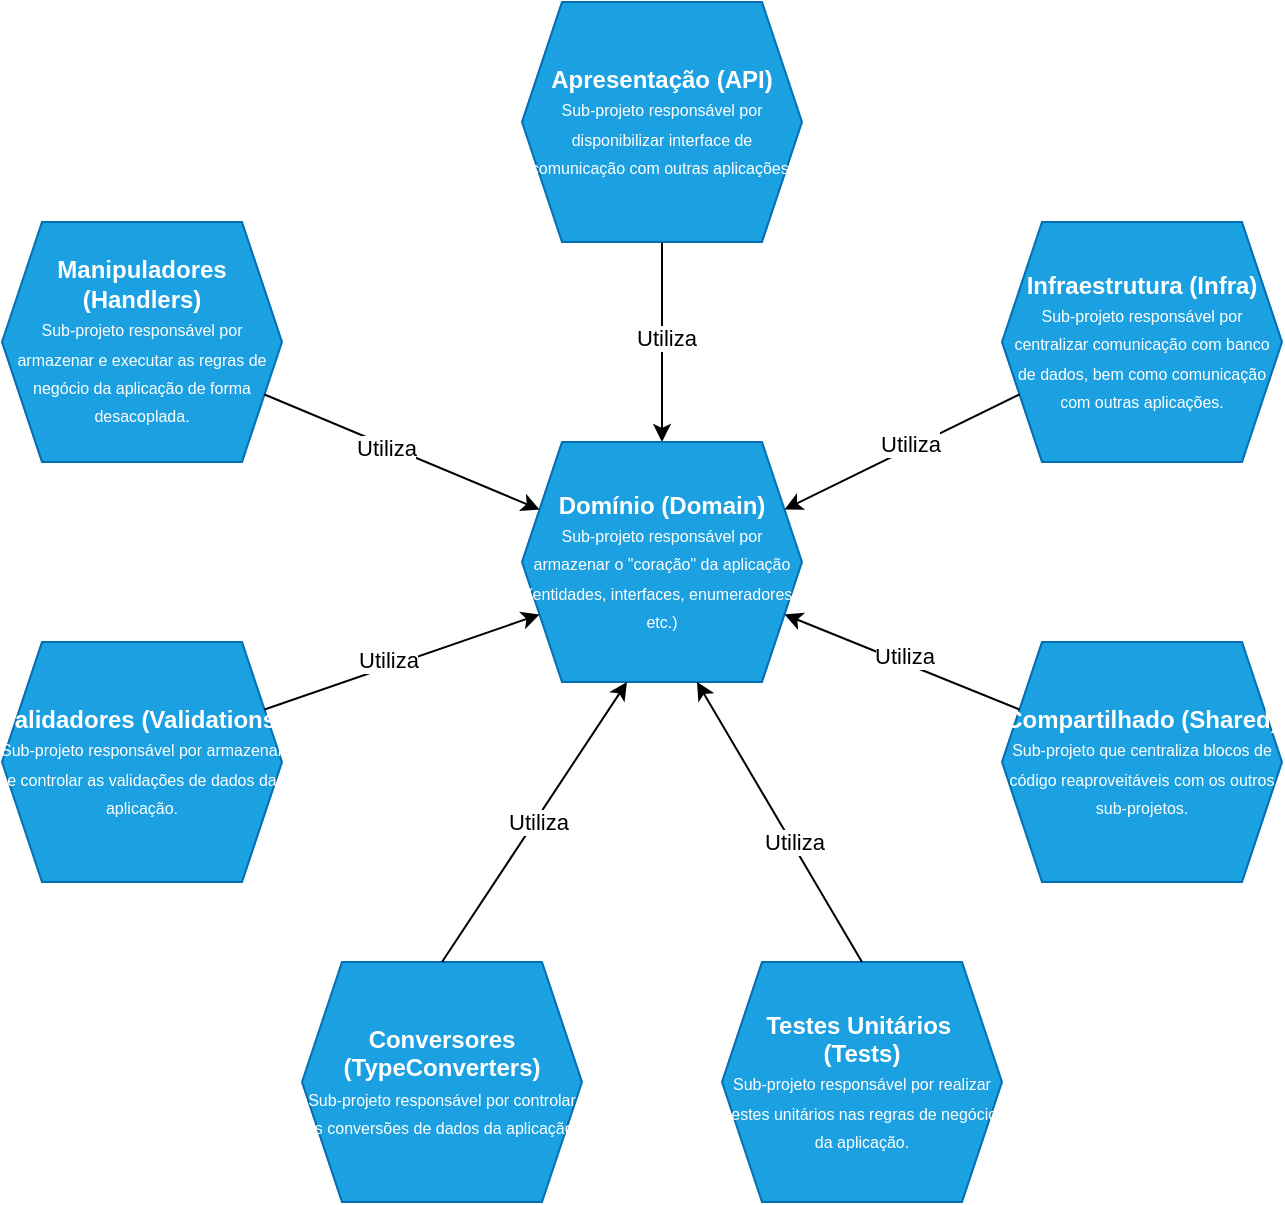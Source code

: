<mxfile version="24.7.17">
  <diagram name="Page-1" id="ceSTelL_U65u6Lh66TZ6">
    <mxGraphModel dx="2625" dy="1793" grid="1" gridSize="10" guides="1" tooltips="1" connect="1" arrows="1" fold="1" page="1" pageScale="1" pageWidth="1169" pageHeight="1654" math="0" shadow="0">
      <root>
        <mxCell id="0" />
        <mxCell id="1" parent="0" />
        <mxCell id="HAwpHQFJ-cXYx5VitQ2V-3" value="&lt;b&gt;Infraestrutura (Infra)&lt;/b&gt;&lt;div&gt;&lt;font style=&quot;font-size: 8px;&quot;&gt;Sub-projeto responsável por centralizar comunicação com banco de dados, bem como comunicação com outras aplicações.&lt;/font&gt;&lt;/div&gt;" style="shape=hexagon;perimeter=hexagonPerimeter2;whiteSpace=wrap;html=1;fixedSize=1;fillColor=#1ba1e2;fontColor=#ffffff;strokeColor=#006EAF;" vertex="1" parent="1">
          <mxGeometry x="780" y="500" width="140" height="120" as="geometry" />
        </mxCell>
        <mxCell id="HAwpHQFJ-cXYx5VitQ2V-4" value="&lt;b&gt;Manipuladores (Handlers)&lt;/b&gt;&lt;div&gt;&lt;font style=&quot;font-size: 8px;&quot;&gt;Sub-projeto responsável por armazenar e executar as regras de negócio da aplicação de forma desacoplada.&lt;/font&gt;&lt;/div&gt;" style="shape=hexagon;perimeter=hexagonPerimeter2;whiteSpace=wrap;html=1;fixedSize=1;fillColor=#1ba1e2;fontColor=#ffffff;strokeColor=#006EAF;" vertex="1" parent="1">
          <mxGeometry x="280" y="500" width="140" height="120" as="geometry" />
        </mxCell>
        <mxCell id="HAwpHQFJ-cXYx5VitQ2V-5" value="&lt;b&gt;Compartilhado&amp;nbsp;&lt;span style=&quot;background-color: initial;&quot;&gt;(Shared)&lt;/span&gt;&lt;/b&gt;&lt;div&gt;&lt;span style=&quot;background-color: initial;&quot;&gt;&lt;font style=&quot;font-size: 8px;&quot;&gt;Sub-projeto que centraliza blocos de código reaproveitáveis com os outros sub-projetos.&lt;/font&gt;&lt;/span&gt;&lt;/div&gt;" style="shape=hexagon;perimeter=hexagonPerimeter2;whiteSpace=wrap;html=1;fixedSize=1;fillColor=#1ba1e2;fontColor=#ffffff;strokeColor=#006EAF;" vertex="1" parent="1">
          <mxGeometry x="780" y="710" width="140" height="120" as="geometry" />
        </mxCell>
        <mxCell id="HAwpHQFJ-cXYx5VitQ2V-11" style="edgeStyle=orthogonalEdgeStyle;rounded=0;orthogonalLoop=1;jettySize=auto;html=1;exitX=0.5;exitY=1;exitDx=0;exitDy=0;entryX=0.5;entryY=0;entryDx=0;entryDy=0;" edge="1" parent="1" source="HAwpHQFJ-cXYx5VitQ2V-6" target="HAwpHQFJ-cXYx5VitQ2V-10">
          <mxGeometry relative="1" as="geometry" />
        </mxCell>
        <mxCell id="HAwpHQFJ-cXYx5VitQ2V-20" value="Utiliza" style="edgeLabel;html=1;align=center;verticalAlign=middle;resizable=0;points=[];" vertex="1" connectable="0" parent="HAwpHQFJ-cXYx5VitQ2V-11">
          <mxGeometry x="-0.048" y="2" relative="1" as="geometry">
            <mxPoint as="offset" />
          </mxGeometry>
        </mxCell>
        <mxCell id="HAwpHQFJ-cXYx5VitQ2V-6" value="&lt;b&gt;Apresentação (API)&lt;/b&gt;&lt;div&gt;&lt;font style=&quot;font-size: 8px;&quot;&gt;Sub-projeto responsável por disponibilizar interface de comunicação com outras aplicações.&lt;/font&gt;&lt;/div&gt;" style="shape=hexagon;perimeter=hexagonPerimeter2;whiteSpace=wrap;html=1;fixedSize=1;fillColor=#1ba1e2;fontColor=#ffffff;strokeColor=#006EAF;" vertex="1" parent="1">
          <mxGeometry x="540" y="390" width="140" height="120" as="geometry" />
        </mxCell>
        <mxCell id="HAwpHQFJ-cXYx5VitQ2V-7" value="&lt;b&gt;Conversores (TypeConverters)&lt;/b&gt;&lt;div&gt;&lt;font style=&quot;font-size: 8px;&quot;&gt;Sub-projeto responsável por controlar as conversões de dados da aplicação.&lt;/font&gt;&lt;/div&gt;" style="shape=hexagon;perimeter=hexagonPerimeter2;whiteSpace=wrap;html=1;fixedSize=1;fillColor=#1ba1e2;fontColor=#ffffff;strokeColor=#006EAF;" vertex="1" parent="1">
          <mxGeometry x="430" y="870" width="140" height="120" as="geometry" />
        </mxCell>
        <mxCell id="HAwpHQFJ-cXYx5VitQ2V-8" value="&lt;b&gt;Validadores&amp;nbsp;&lt;span style=&quot;background-color: initial;&quot;&gt;(Validations)&lt;/span&gt;&lt;/b&gt;&lt;div&gt;&lt;span style=&quot;background-color: initial;&quot;&gt;&lt;font style=&quot;font-size: 8px;&quot;&gt;Sub-projeto responsável por armazenar e controlar as validações de dados da aplicação.&lt;/font&gt;&lt;/span&gt;&lt;/div&gt;" style="shape=hexagon;perimeter=hexagonPerimeter2;whiteSpace=wrap;html=1;fixedSize=1;fillColor=#1ba1e2;fontColor=#ffffff;strokeColor=#006EAF;" vertex="1" parent="1">
          <mxGeometry x="280" y="710" width="140" height="120" as="geometry" />
        </mxCell>
        <mxCell id="HAwpHQFJ-cXYx5VitQ2V-9" value="&lt;b&gt;Testes Unitários&amp;nbsp;&lt;/b&gt;&lt;div&gt;&lt;b&gt;(Tests)&lt;/b&gt;&lt;/div&gt;&lt;div&gt;&lt;font style=&quot;font-size: 8px;&quot;&gt;Sub-projeto responsável por realizar testes unitários nas regras de negócio da aplicação.&lt;/font&gt;&lt;/div&gt;" style="shape=hexagon;perimeter=hexagonPerimeter2;whiteSpace=wrap;html=1;fixedSize=1;fillColor=#1ba1e2;fontColor=#ffffff;strokeColor=#006EAF;" vertex="1" parent="1">
          <mxGeometry x="640" y="870" width="140" height="120" as="geometry" />
        </mxCell>
        <mxCell id="HAwpHQFJ-cXYx5VitQ2V-10" value="&lt;b&gt;Domínio (Domain)&lt;/b&gt;&lt;div&gt;&lt;font style=&quot;font-size: 8px;&quot;&gt;Sub-projeto responsável por armazenar o &quot;coração&quot; da aplicação (entidades, interfaces, enumeradores, etc.)&lt;/font&gt;&lt;/div&gt;" style="shape=hexagon;perimeter=hexagonPerimeter2;whiteSpace=wrap;html=1;fixedSize=1;fillColor=#1ba1e2;fontColor=#ffffff;strokeColor=#006EAF;" vertex="1" parent="1">
          <mxGeometry x="540" y="610" width="140" height="120" as="geometry" />
        </mxCell>
        <mxCell id="HAwpHQFJ-cXYx5VitQ2V-13" value="" style="endArrow=classic;html=1;rounded=0;exitX=1;exitY=0.75;exitDx=0;exitDy=0;entryX=0;entryY=0.25;entryDx=0;entryDy=0;" edge="1" parent="1" source="HAwpHQFJ-cXYx5VitQ2V-4" target="HAwpHQFJ-cXYx5VitQ2V-10">
          <mxGeometry width="50" height="50" relative="1" as="geometry">
            <mxPoint x="640" y="720" as="sourcePoint" />
            <mxPoint x="690" y="670" as="targetPoint" />
          </mxGeometry>
        </mxCell>
        <mxCell id="HAwpHQFJ-cXYx5VitQ2V-26" value="Utiliza" style="edgeLabel;html=1;align=center;verticalAlign=middle;resizable=0;points=[];" vertex="1" connectable="0" parent="HAwpHQFJ-cXYx5VitQ2V-13">
          <mxGeometry x="-0.112" y="-1" relative="1" as="geometry">
            <mxPoint as="offset" />
          </mxGeometry>
        </mxCell>
        <mxCell id="HAwpHQFJ-cXYx5VitQ2V-14" value="" style="endArrow=classic;html=1;rounded=0;exitX=0;exitY=0.75;exitDx=0;exitDy=0;entryX=1;entryY=0.25;entryDx=0;entryDy=0;" edge="1" parent="1" source="HAwpHQFJ-cXYx5VitQ2V-3" target="HAwpHQFJ-cXYx5VitQ2V-10">
          <mxGeometry width="50" height="50" relative="1" as="geometry">
            <mxPoint x="640" y="720" as="sourcePoint" />
            <mxPoint x="690" y="670" as="targetPoint" />
          </mxGeometry>
        </mxCell>
        <mxCell id="HAwpHQFJ-cXYx5VitQ2V-21" value="Utiliza" style="edgeLabel;html=1;align=center;verticalAlign=middle;resizable=0;points=[];" vertex="1" connectable="0" parent="HAwpHQFJ-cXYx5VitQ2V-14">
          <mxGeometry x="-0.085" y="-2" relative="1" as="geometry">
            <mxPoint as="offset" />
          </mxGeometry>
        </mxCell>
        <mxCell id="HAwpHQFJ-cXYx5VitQ2V-16" value="" style="endArrow=classic;html=1;rounded=0;exitX=0;exitY=0.25;exitDx=0;exitDy=0;entryX=1;entryY=0.75;entryDx=0;entryDy=0;" edge="1" parent="1" source="HAwpHQFJ-cXYx5VitQ2V-5" target="HAwpHQFJ-cXYx5VitQ2V-10">
          <mxGeometry width="50" height="50" relative="1" as="geometry">
            <mxPoint x="640" y="720" as="sourcePoint" />
            <mxPoint x="690" y="670" as="targetPoint" />
          </mxGeometry>
        </mxCell>
        <mxCell id="HAwpHQFJ-cXYx5VitQ2V-22" value="Utiliza" style="edgeLabel;html=1;align=center;verticalAlign=middle;resizable=0;points=[];" vertex="1" connectable="0" parent="HAwpHQFJ-cXYx5VitQ2V-16">
          <mxGeometry x="-0.0" y="-3" relative="1" as="geometry">
            <mxPoint as="offset" />
          </mxGeometry>
        </mxCell>
        <mxCell id="HAwpHQFJ-cXYx5VitQ2V-17" value="" style="endArrow=classic;html=1;rounded=0;exitX=1;exitY=0.25;exitDx=0;exitDy=0;entryX=0;entryY=0.75;entryDx=0;entryDy=0;" edge="1" parent="1" source="HAwpHQFJ-cXYx5VitQ2V-8" target="HAwpHQFJ-cXYx5VitQ2V-10">
          <mxGeometry width="50" height="50" relative="1" as="geometry">
            <mxPoint x="640" y="720" as="sourcePoint" />
            <mxPoint x="690" y="670" as="targetPoint" />
          </mxGeometry>
        </mxCell>
        <mxCell id="HAwpHQFJ-cXYx5VitQ2V-25" value="Utiliza" style="edgeLabel;html=1;align=center;verticalAlign=middle;resizable=0;points=[];" vertex="1" connectable="0" parent="HAwpHQFJ-cXYx5VitQ2V-17">
          <mxGeometry x="-0.089" y="3" relative="1" as="geometry">
            <mxPoint as="offset" />
          </mxGeometry>
        </mxCell>
        <mxCell id="HAwpHQFJ-cXYx5VitQ2V-18" value="" style="endArrow=classic;html=1;rounded=0;exitX=0.5;exitY=0;exitDx=0;exitDy=0;entryX=0.375;entryY=1;entryDx=0;entryDy=0;" edge="1" parent="1" source="HAwpHQFJ-cXYx5VitQ2V-7" target="HAwpHQFJ-cXYx5VitQ2V-10">
          <mxGeometry width="50" height="50" relative="1" as="geometry">
            <mxPoint x="640" y="720" as="sourcePoint" />
            <mxPoint x="690" y="670" as="targetPoint" />
          </mxGeometry>
        </mxCell>
        <mxCell id="HAwpHQFJ-cXYx5VitQ2V-24" value="Utiliza" style="edgeLabel;html=1;align=center;verticalAlign=middle;resizable=0;points=[];" vertex="1" connectable="0" parent="HAwpHQFJ-cXYx5VitQ2V-18">
          <mxGeometry x="0.015" y="-1" relative="1" as="geometry">
            <mxPoint as="offset" />
          </mxGeometry>
        </mxCell>
        <mxCell id="HAwpHQFJ-cXYx5VitQ2V-19" value="" style="endArrow=classic;html=1;rounded=0;exitX=0.5;exitY=0;exitDx=0;exitDy=0;entryX=0.625;entryY=1;entryDx=0;entryDy=0;" edge="1" parent="1" source="HAwpHQFJ-cXYx5VitQ2V-9" target="HAwpHQFJ-cXYx5VitQ2V-10">
          <mxGeometry width="50" height="50" relative="1" as="geometry">
            <mxPoint x="640" y="720" as="sourcePoint" />
            <mxPoint x="690" y="670" as="targetPoint" />
          </mxGeometry>
        </mxCell>
        <mxCell id="HAwpHQFJ-cXYx5VitQ2V-23" value="Utiliza" style="edgeLabel;html=1;align=center;verticalAlign=middle;resizable=0;points=[];" vertex="1" connectable="0" parent="HAwpHQFJ-cXYx5VitQ2V-19">
          <mxGeometry x="-0.147" y="-1" relative="1" as="geometry">
            <mxPoint as="offset" />
          </mxGeometry>
        </mxCell>
      </root>
    </mxGraphModel>
  </diagram>
</mxfile>

